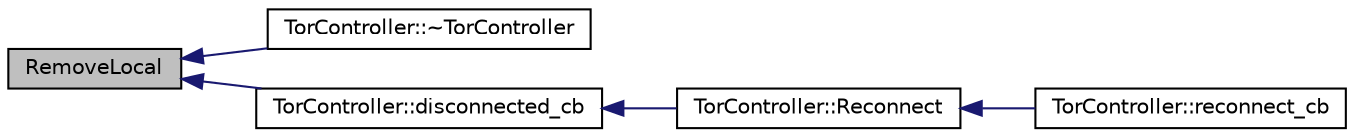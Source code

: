 digraph "RemoveLocal"
{
  edge [fontname="Helvetica",fontsize="10",labelfontname="Helvetica",labelfontsize="10"];
  node [fontname="Helvetica",fontsize="10",shape=record];
  rankdir="LR";
  Node329 [label="RemoveLocal",height=0.2,width=0.4,color="black", fillcolor="grey75", style="filled", fontcolor="black"];
  Node329 -> Node330 [dir="back",color="midnightblue",fontsize="10",style="solid",fontname="Helvetica"];
  Node330 [label="TorController::~TorController",height=0.2,width=0.4,color="black", fillcolor="white", style="filled",URL="$class_tor_controller.html#a98c6b822f4a60da7847a974607b95963"];
  Node329 -> Node331 [dir="back",color="midnightblue",fontsize="10",style="solid",fontname="Helvetica"];
  Node331 [label="TorController::disconnected_cb",height=0.2,width=0.4,color="black", fillcolor="white", style="filled",URL="$class_tor_controller.html#a81392f33f0c7e069762668ec3a757075",tooltip="Callback after connection lost or failed connection attempt. "];
  Node331 -> Node332 [dir="back",color="midnightblue",fontsize="10",style="solid",fontname="Helvetica"];
  Node332 [label="TorController::Reconnect",height=0.2,width=0.4,color="black", fillcolor="white", style="filled",URL="$class_tor_controller.html#ae5d4304836fce79574ec540c5ada8269",tooltip="Reconnect, after getting disconnected. "];
  Node332 -> Node333 [dir="back",color="midnightblue",fontsize="10",style="solid",fontname="Helvetica"];
  Node333 [label="TorController::reconnect_cb",height=0.2,width=0.4,color="black", fillcolor="white", style="filled",URL="$class_tor_controller.html#a2fa9614b4fa0e24c57f443b3c56f835c",tooltip="Callback for reconnect timer. "];
}
